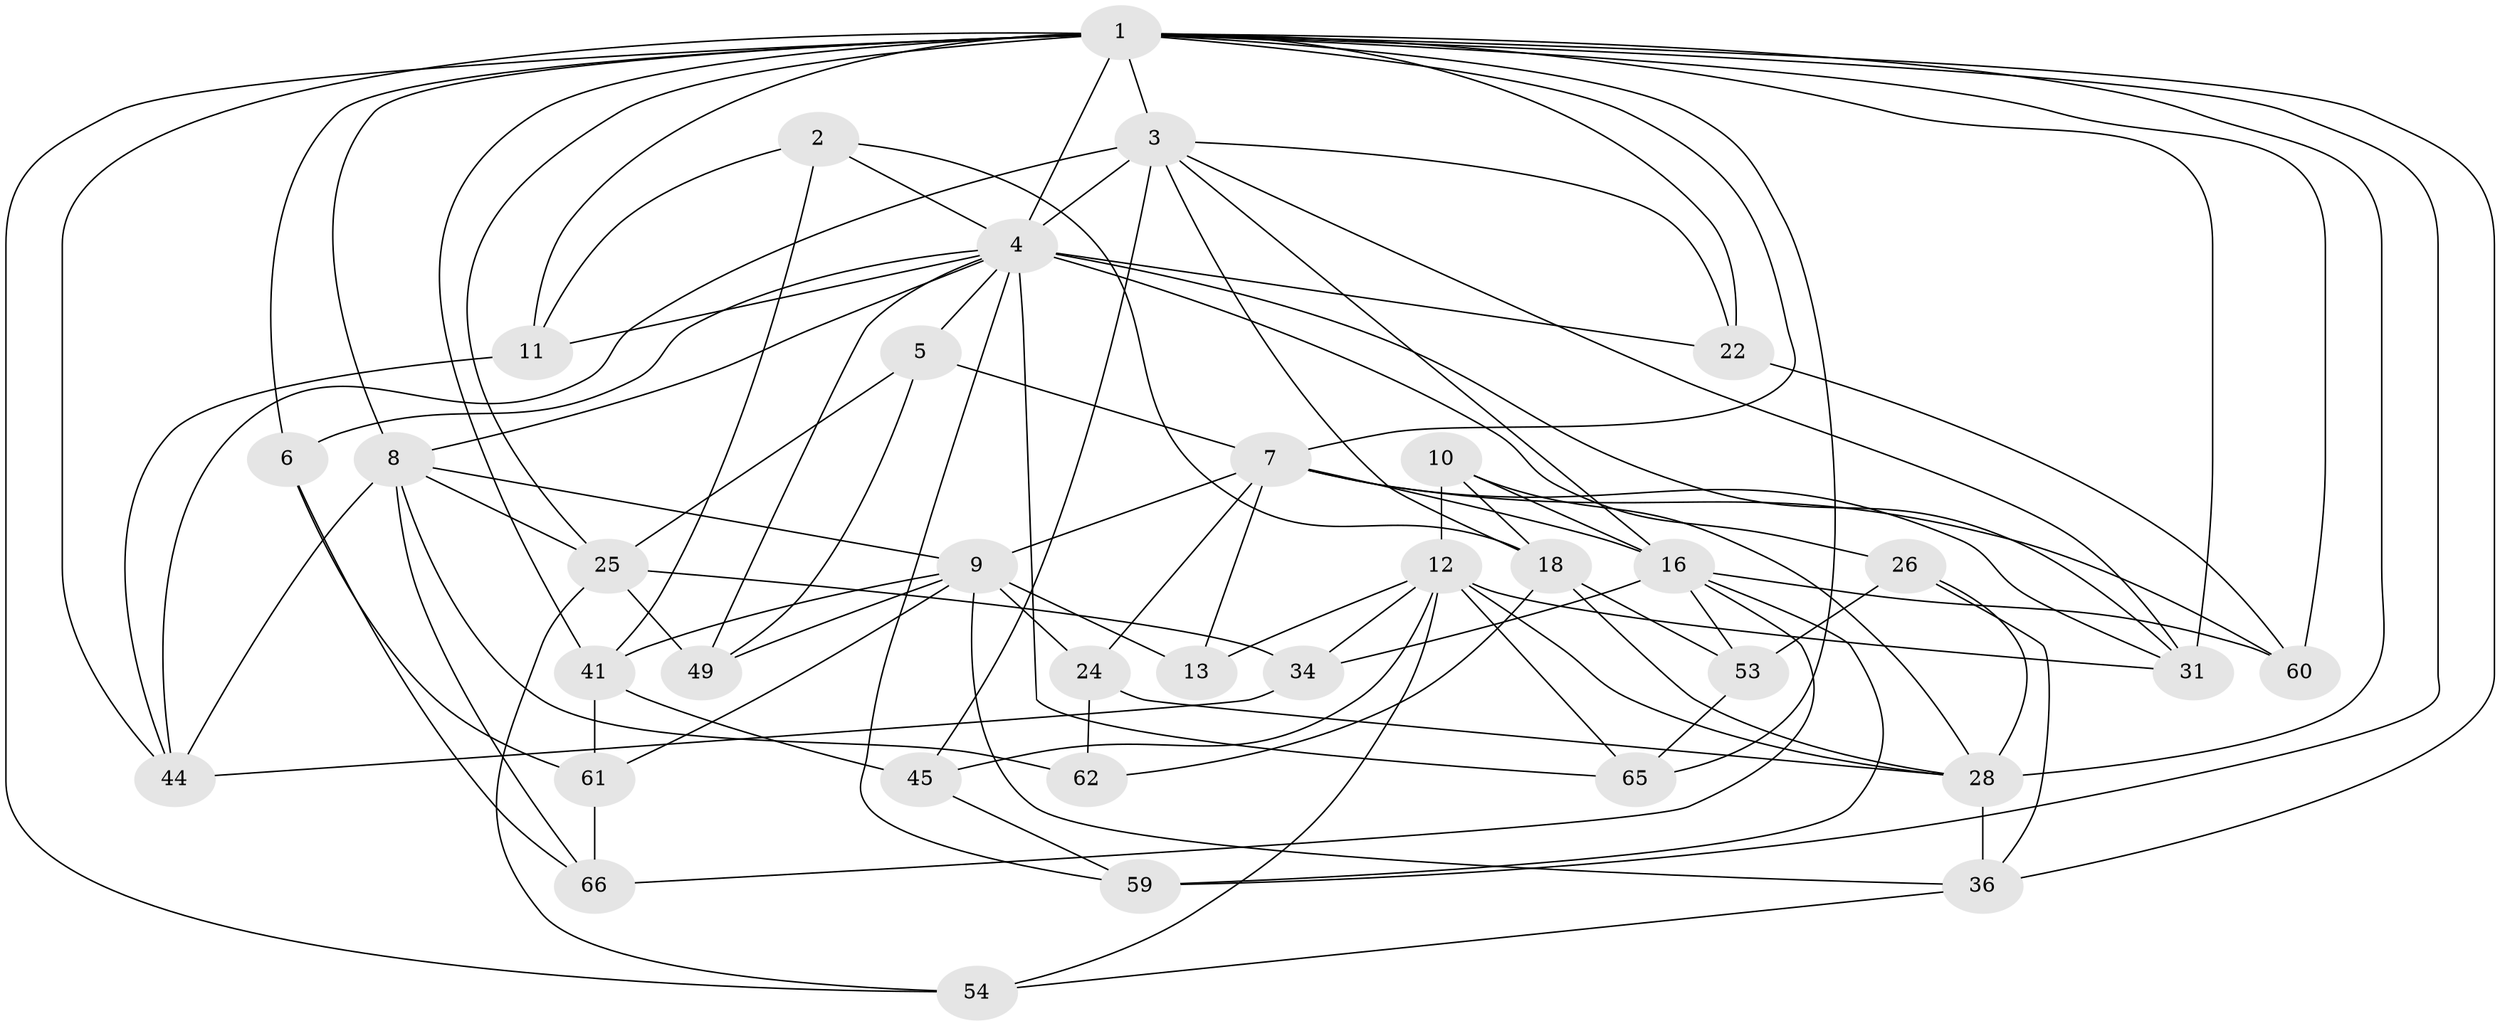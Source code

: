 // original degree distribution, {4: 1.0}
// Generated by graph-tools (version 1.1) at 2025/16/03/09/25 04:16:25]
// undirected, 35 vertices, 97 edges
graph export_dot {
graph [start="1"]
  node [color=gray90,style=filled];
  1 [super="+32+19+67"];
  2;
  3 [super="+20+17"];
  4 [super="+58+37+14"];
  5;
  6;
  7 [super="+27+21"];
  8 [super="+23+42"];
  9 [super="+33"];
  10;
  11;
  12 [super="+15"];
  13;
  16 [super="+39+30"];
  18 [super="+57"];
  22;
  24;
  25 [super="+35"];
  26;
  28 [super="+56+48"];
  31 [super="+64"];
  34;
  36 [super="+38"];
  41 [super="+43"];
  44 [super="+55"];
  45;
  49;
  53;
  54;
  59;
  60;
  61;
  62;
  65;
  66;
  1 -- 65;
  1 -- 44;
  1 -- 7;
  1 -- 28;
  1 -- 4;
  1 -- 6;
  1 -- 41 [weight=2];
  1 -- 11;
  1 -- 22;
  1 -- 25;
  1 -- 59;
  1 -- 60;
  1 -- 8;
  1 -- 3;
  1 -- 54;
  1 -- 31;
  1 -- 36;
  2 -- 11;
  2 -- 18;
  2 -- 4;
  2 -- 41;
  3 -- 44 [weight=2];
  3 -- 45;
  3 -- 22;
  3 -- 4 [weight=2];
  3 -- 16;
  3 -- 18;
  3 -- 31;
  4 -- 5;
  4 -- 65;
  4 -- 11;
  4 -- 8;
  4 -- 49;
  4 -- 22;
  4 -- 26;
  4 -- 59;
  4 -- 31;
  4 -- 6;
  5 -- 49;
  5 -- 7;
  5 -- 25;
  6 -- 61;
  6 -- 66;
  7 -- 13 [weight=2];
  7 -- 24;
  7 -- 31 [weight=2];
  7 -- 16;
  7 -- 9;
  7 -- 60;
  8 -- 25;
  8 -- 62 [weight=2];
  8 -- 9;
  8 -- 66;
  8 -- 44;
  9 -- 13;
  9 -- 49;
  9 -- 24;
  9 -- 61;
  9 -- 41;
  9 -- 36;
  10 -- 18;
  10 -- 28;
  10 -- 16;
  10 -- 12;
  11 -- 44;
  12 -- 54;
  12 -- 13;
  12 -- 28;
  12 -- 65;
  12 -- 34;
  12 -- 45;
  12 -- 31;
  16 -- 60;
  16 -- 34;
  16 -- 66;
  16 -- 59;
  16 -- 53;
  18 -- 28;
  18 -- 53;
  18 -- 62;
  22 -- 60;
  24 -- 62;
  24 -- 28;
  25 -- 34;
  25 -- 54;
  25 -- 49;
  26 -- 53;
  26 -- 28;
  26 -- 36;
  28 -- 36 [weight=2];
  34 -- 44;
  36 -- 54;
  41 -- 45;
  41 -- 61;
  45 -- 59;
  53 -- 65;
  61 -- 66;
}
